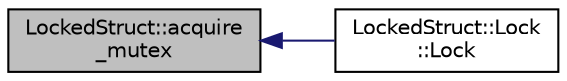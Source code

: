 digraph "LockedStruct::acquire_mutex"
{
  edge [fontname="Helvetica",fontsize="10",labelfontname="Helvetica",labelfontsize="10"];
  node [fontname="Helvetica",fontsize="10",shape=record];
  rankdir="LR";
  Node9 [label="LockedStruct::acquire\l_mutex",height=0.2,width=0.4,color="black", fillcolor="grey75", style="filled", fontcolor="black"];
  Node9 -> Node10 [dir="back",color="midnightblue",fontsize="10",style="solid",fontname="Helvetica"];
  Node10 [label="LockedStruct::Lock\l::Lock",height=0.2,width=0.4,color="black", fillcolor="white", style="filled",URL="$struct_locked_struct_1_1_lock.html#a66d133d8e6c54b58e713bc0d68fc621d"];
}
